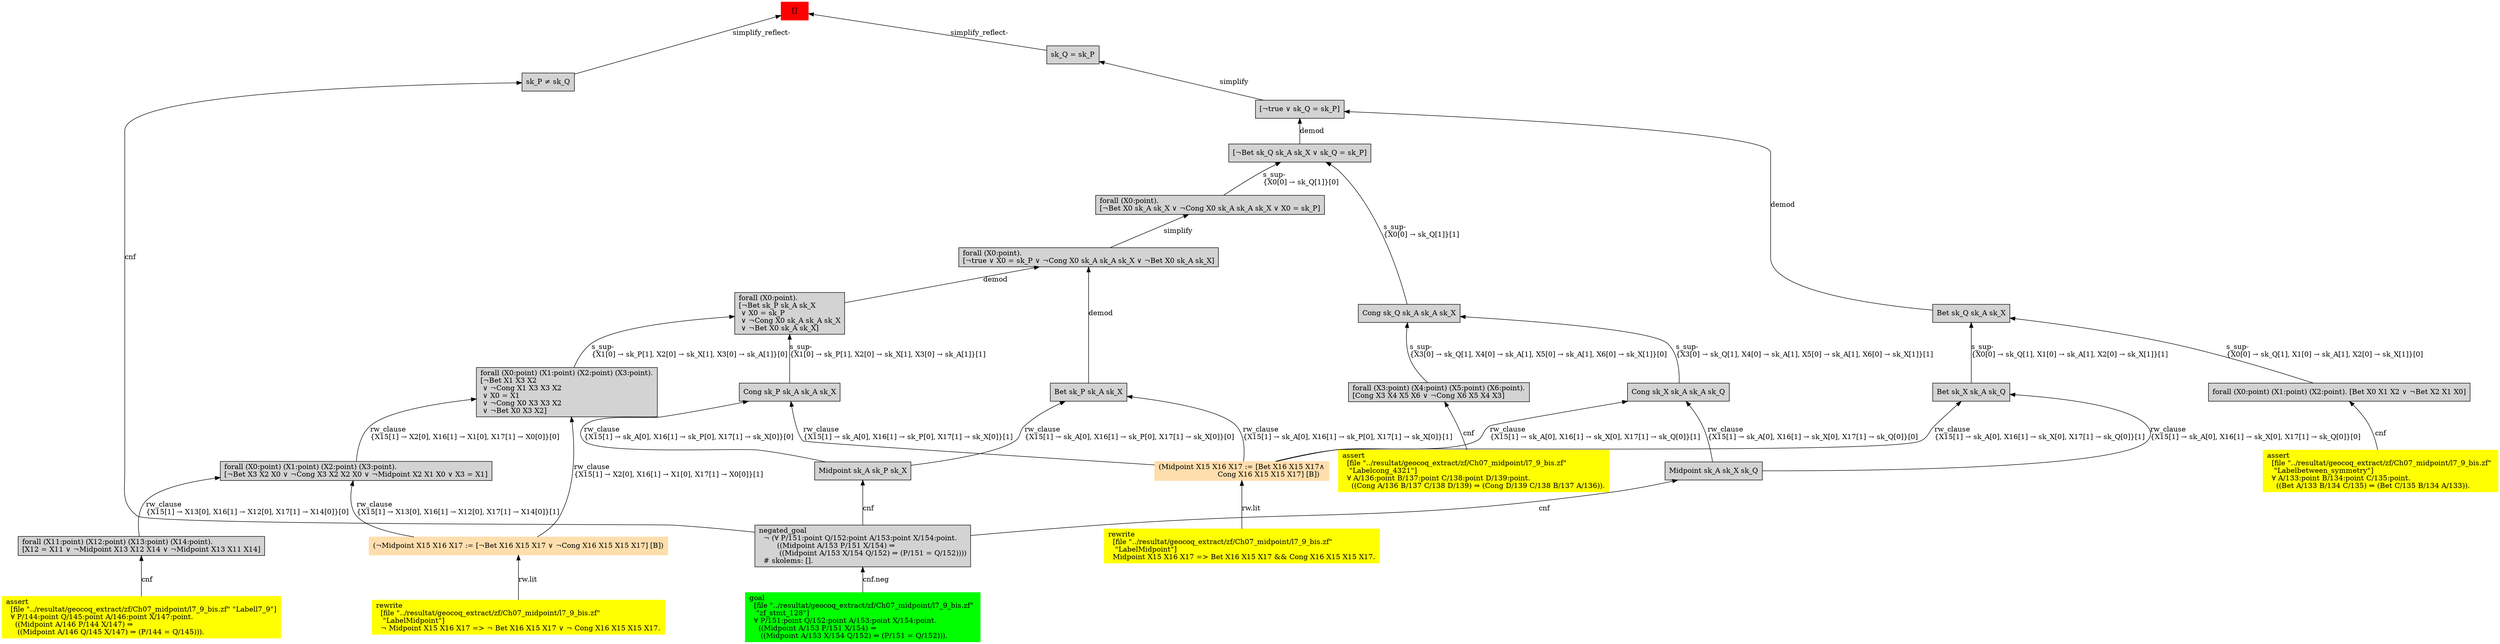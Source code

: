 digraph "unsat_graph" {
  vertex_0 [color=red, label="[]", shape=box, style=filled];
  vertex_0 -> vertex_1 [label="simplify_reflect-", dir="back"];
  vertex_1 [shape=box, label="sk_P ≠ sk_Q\l", style=filled];
  vertex_1 -> vertex_2 [label="cnf", dir="back"];
  vertex_2 [shape=box, label="negated_goal\l  ¬ (∀ P/151:point Q/152:point A/153:point X/154:point.\l        ((Midpoint A/153 P/151 X/154) ⇒\l         ((Midpoint A/153 X/154 Q/152) ⇒ (P/151 = Q/152))))\l  # skolems: [].\l", style=filled];
  vertex_2 -> vertex_3 [label="cnf.neg", dir="back"];
  vertex_3 [color=green, shape=box, label="goal\l  [file \"../resultat/geocoq_extract/zf/Ch07_midpoint/l7_9_bis.zf\" \l   \"zf_stmt_128\"]\l  ∀ P/151:point Q/152:point A/153:point X/154:point.\l    ((Midpoint A/153 P/151 X/154) ⇒\l     ((Midpoint A/153 X/154 Q/152) ⇒ (P/151 = Q/152))).\l", style=filled];
  vertex_0 -> vertex_4 [label="simplify_reflect-", dir="back"];
  vertex_4 [shape=box, label="sk_Q = sk_P\l", style=filled];
  vertex_4 -> vertex_5 [label="simplify", dir="back"];
  vertex_5 [shape=box, label="[¬true ∨ sk_Q = sk_P]\l", style=filled];
  vertex_5 -> vertex_6 [label="demod", dir="back"];
  vertex_6 [shape=box, label="Bet sk_Q sk_A sk_X\l", style=filled];
  vertex_6 -> vertex_7 [label="s_sup-\l\{X0[0] → sk_Q[1], X1[0] → sk_A[1], X2[0] → sk_X[1]\}[0]\l", dir="back"];
  vertex_7 [shape=box, label="forall (X0:point) (X1:point) (X2:point). [Bet X0 X1 X2 ∨ ¬Bet X2 X1 X0]\l", style=filled];
  vertex_7 -> vertex_8 [label="cnf", dir="back"];
  vertex_8 [color=yellow, shape=box, label="assert\l  [file \"../resultat/geocoq_extract/zf/Ch07_midpoint/l7_9_bis.zf\" \l   \"Labelbetween_symmetry\"]\l  ∀ A/133:point B/134:point C/135:point.\l    ((Bet A/133 B/134 C/135) ⇒ (Bet C/135 B/134 A/133)).\l", style=filled];
  vertex_6 -> vertex_9 [label="s_sup-\l\{X0[0] → sk_Q[1], X1[0] → sk_A[1], X2[0] → sk_X[1]\}[1]\l", dir="back"];
  vertex_9 [shape=box, label="Bet sk_X sk_A sk_Q\l", style=filled];
  vertex_9 -> vertex_10 [label="rw_clause\l\{X15[1] → sk_A[0], X16[1] → sk_X[0], X17[1] → sk_Q[0]\}[1]\l", dir="back"];
  vertex_10 [color=navajowhite, shape=box, label="(Midpoint X15 X16 X17 := [Bet X16 X15 X17∧\l                          Cong X16 X15 X15 X17] [B])\l", style=filled];
  vertex_10 -> vertex_11 [label="rw.lit", dir="back"];
  vertex_11 [color=yellow, shape=box, label="rewrite\l  [file \"../resultat/geocoq_extract/zf/Ch07_midpoint/l7_9_bis.zf\" \l   \"LabelMidpoint\"]\l  Midpoint X15 X16 X17 =\> Bet X16 X15 X17 && Cong X16 X15 X15 X17.\l", style=filled];
  vertex_9 -> vertex_12 [label="rw_clause\l\{X15[1] → sk_A[0], X16[1] → sk_X[0], X17[1] → sk_Q[0]\}[0]\l", dir="back"];
  vertex_12 [shape=box, label="Midpoint sk_A sk_X sk_Q\l", style=filled];
  vertex_12 -> vertex_2 [label="cnf", dir="back"];
  vertex_5 -> vertex_13 [label="demod", dir="back"];
  vertex_13 [shape=box, label="[¬Bet sk_Q sk_A sk_X ∨ sk_Q = sk_P]\l", style=filled];
  vertex_13 -> vertex_14 [label="s_sup-\l\{X0[0] → sk_Q[1]\}[0]\l", dir="back"];
  vertex_14 [shape=box, label="forall (X0:point).\l[¬Bet X0 sk_A sk_X ∨ ¬Cong X0 sk_A sk_A sk_X ∨ X0 = sk_P]\l", style=filled];
  vertex_14 -> vertex_15 [label="simplify", dir="back"];
  vertex_15 [shape=box, label="forall (X0:point).\l[¬true ∨ X0 = sk_P ∨ ¬Cong X0 sk_A sk_A sk_X ∨ ¬Bet X0 sk_A sk_X]\l", style=filled];
  vertex_15 -> vertex_16 [label="demod", dir="back"];
  vertex_16 [shape=box, label="Bet sk_P sk_A sk_X\l", style=filled];
  vertex_16 -> vertex_10 [label="rw_clause\l\{X15[1] → sk_A[0], X16[1] → sk_P[0], X17[1] → sk_X[0]\}[1]\l", dir="back"];
  vertex_16 -> vertex_17 [label="rw_clause\l\{X15[1] → sk_A[0], X16[1] → sk_P[0], X17[1] → sk_X[0]\}[0]\l", dir="back"];
  vertex_17 [shape=box, label="Midpoint sk_A sk_P sk_X\l", style=filled];
  vertex_17 -> vertex_2 [label="cnf", dir="back"];
  vertex_15 -> vertex_18 [label="demod", dir="back"];
  vertex_18 [shape=box, label="forall (X0:point).\l[¬Bet sk_P sk_A sk_X\l ∨ X0 = sk_P\l ∨ ¬Cong X0 sk_A sk_A sk_X\l ∨ ¬Bet X0 sk_A sk_X]\l", style=filled];
  vertex_18 -> vertex_19 [label="s_sup-\l\{X1[0] → sk_P[1], X2[0] → sk_X[1], X3[0] → sk_A[1]\}[0]\l", dir="back"];
  vertex_19 [shape=box, label="forall (X0:point) (X1:point) (X2:point) (X3:point).\l[¬Bet X1 X3 X2\l ∨ ¬Cong X1 X3 X3 X2\l ∨ X0 = X1\l ∨ ¬Cong X0 X3 X3 X2\l ∨ ¬Bet X0 X3 X2]\l", style=filled];
  vertex_19 -> vertex_20 [label="rw_clause\l\{X15[1] → X2[0], X16[1] → X1[0], X17[1] → X0[0]\}[1]\l", dir="back"];
  vertex_20 [color=navajowhite, shape=box, label="(¬Midpoint X15 X16 X17 := [¬Bet X16 X15 X17 ∨ ¬Cong X16 X15 X15 X17] [B])\l", style=filled];
  vertex_20 -> vertex_21 [label="rw.lit", dir="back"];
  vertex_21 [color=yellow, shape=box, label="rewrite\l  [file \"../resultat/geocoq_extract/zf/Ch07_midpoint/l7_9_bis.zf\" \l   \"LabelMidpoint\"]\l  ¬ Midpoint X15 X16 X17 =\> ¬ Bet X16 X15 X17 ∨ ¬ Cong X16 X15 X15 X17.\l", style=filled];
  vertex_19 -> vertex_22 [label="rw_clause\l\{X15[1] → X2[0], X16[1] → X1[0], X17[1] → X0[0]\}[0]\l", dir="back"];
  vertex_22 [shape=box, label="forall (X0:point) (X1:point) (X2:point) (X3:point).\l[¬Bet X3 X2 X0 ∨ ¬Cong X3 X2 X2 X0 ∨ ¬Midpoint X2 X1 X0 ∨ X3 = X1]\l", style=filled];
  vertex_22 -> vertex_20 [label="rw_clause\l\{X15[1] → X13[0], X16[1] → X12[0], X17[1] → X14[0]\}[1]\l", dir="back"];
  vertex_22 -> vertex_23 [label="rw_clause\l\{X15[1] → X13[0], X16[1] → X12[0], X17[1] → X14[0]\}[0]\l", dir="back"];
  vertex_23 [shape=box, label="forall (X11:point) (X12:point) (X13:point) (X14:point).\l[X12 = X11 ∨ ¬Midpoint X13 X12 X14 ∨ ¬Midpoint X13 X11 X14]\l", style=filled];
  vertex_23 -> vertex_24 [label="cnf", dir="back"];
  vertex_24 [color=yellow, shape=box, label="assert\l  [file \"../resultat/geocoq_extract/zf/Ch07_midpoint/l7_9_bis.zf\" \"Labell7_9\"]\l  ∀ P/144:point Q/145:point A/146:point X/147:point.\l    ((Midpoint A/146 P/144 X/147) ⇒\l     ((Midpoint A/146 Q/145 X/147) ⇒ (P/144 = Q/145))).\l", style=filled];
  vertex_18 -> vertex_25 [label="s_sup-\l\{X1[0] → sk_P[1], X2[0] → sk_X[1], X3[0] → sk_A[1]\}[1]\l", dir="back"];
  vertex_25 [shape=box, label="Cong sk_P sk_A sk_A sk_X\l", style=filled];
  vertex_25 -> vertex_10 [label="rw_clause\l\{X15[1] → sk_A[0], X16[1] → sk_P[0], X17[1] → sk_X[0]\}[1]\l", dir="back"];
  vertex_25 -> vertex_17 [label="rw_clause\l\{X15[1] → sk_A[0], X16[1] → sk_P[0], X17[1] → sk_X[0]\}[0]\l", dir="back"];
  vertex_13 -> vertex_26 [label="s_sup-\l\{X0[0] → sk_Q[1]\}[1]\l", dir="back"];
  vertex_26 [shape=box, label="Cong sk_Q sk_A sk_A sk_X\l", style=filled];
  vertex_26 -> vertex_27 [label="s_sup-\l\{X3[0] → sk_Q[1], X4[0] → sk_A[1], X5[0] → sk_A[1], X6[0] → sk_X[1]\}[0]\l", dir="back"];
  vertex_27 [shape=box, label="forall (X3:point) (X4:point) (X5:point) (X6:point).\l[Cong X3 X4 X5 X6 ∨ ¬Cong X6 X5 X4 X3]\l", style=filled];
  vertex_27 -> vertex_28 [label="cnf", dir="back"];
  vertex_28 [color=yellow, shape=box, label="assert\l  [file \"../resultat/geocoq_extract/zf/Ch07_midpoint/l7_9_bis.zf\" \l   \"Labelcong_4321\"]\l  ∀ A/136:point B/137:point C/138:point D/139:point.\l    ((Cong A/136 B/137 C/138 D/139) ⇒ (Cong D/139 C/138 B/137 A/136)).\l", style=filled];
  vertex_26 -> vertex_29 [label="s_sup-\l\{X3[0] → sk_Q[1], X4[0] → sk_A[1], X5[0] → sk_A[1], X6[0] → sk_X[1]\}[1]\l", dir="back"];
  vertex_29 [shape=box, label="Cong sk_X sk_A sk_A sk_Q\l", style=filled];
  vertex_29 -> vertex_10 [label="rw_clause\l\{X15[1] → sk_A[0], X16[1] → sk_X[0], X17[1] → sk_Q[0]\}[1]\l", dir="back"];
  vertex_29 -> vertex_12 [label="rw_clause\l\{X15[1] → sk_A[0], X16[1] → sk_X[0], X17[1] → sk_Q[0]\}[0]\l", dir="back"];
  }


